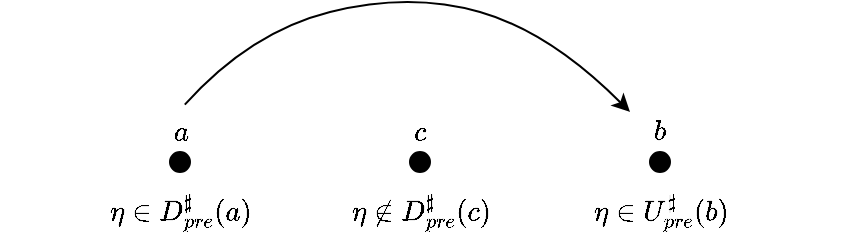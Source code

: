 <mxfile version="14.9.8" type="device"><diagram id="fkxhWFiwo8ZdZKcRF_iV" name="Page-1"><mxGraphModel dx="1422" dy="730" grid="1" gridSize="10" guides="1" tooltips="1" connect="1" arrows="1" fold="1" page="1" pageScale="1" pageWidth="827" pageHeight="1169" math="1" shadow="0"><root><mxCell id="0"/><mxCell id="1" parent="0"/><mxCell id="wl8m7VFqyXaXngQ-wY5V-1" value="" style="ellipse;whiteSpace=wrap;html=1;aspect=fixed;fillColor=#000000;" vertex="1" parent="1"><mxGeometry x="200" y="320" width="10" height="10" as="geometry"/></mxCell><mxCell id="wl8m7VFqyXaXngQ-wY5V-2" value="" style="ellipse;whiteSpace=wrap;html=1;aspect=fixed;fillColor=#000000;" vertex="1" parent="1"><mxGeometry x="320" y="320" width="10" height="10" as="geometry"/></mxCell><mxCell id="wl8m7VFqyXaXngQ-wY5V-5" value="" style="ellipse;whiteSpace=wrap;html=1;aspect=fixed;fillColor=#000000;" vertex="1" parent="1"><mxGeometry x="440" y="320" width="10" height="10" as="geometry"/></mxCell><mxCell id="wl8m7VFqyXaXngQ-wY5V-6" value="$$\eta \in D^{\sharp}_{pre}(a)$$" style="text;html=1;align=center;verticalAlign=middle;resizable=0;points=[];autosize=1;strokeColor=none;" vertex="1" parent="1"><mxGeometry x="115" y="340" width="180" height="20" as="geometry"/></mxCell><mxCell id="wl8m7VFqyXaXngQ-wY5V-7" value="$$\eta \notin D^{\sharp}_{pre}(c)$$" style="text;html=1;align=center;verticalAlign=middle;resizable=0;points=[];autosize=1;strokeColor=none;" vertex="1" parent="1"><mxGeometry x="225" y="340" width="200" height="20" as="geometry"/></mxCell><mxCell id="wl8m7VFqyXaXngQ-wY5V-8" value="$$\eta \in U^{\sharp}_{pre}(b)$$" style="text;html=1;align=center;verticalAlign=middle;resizable=0;points=[];autosize=1;strokeColor=none;" vertex="1" parent="1"><mxGeometry x="355" y="340" width="180" height="20" as="geometry"/></mxCell><mxCell id="wl8m7VFqyXaXngQ-wY5V-9" value="$$a$$" style="text;html=1;align=center;verticalAlign=middle;resizable=0;points=[];autosize=1;strokeColor=none;" vertex="1" parent="1"><mxGeometry x="180" y="300" width="50" height="20" as="geometry"/></mxCell><mxCell id="wl8m7VFqyXaXngQ-wY5V-10" value="$$b$$" style="text;html=1;align=center;verticalAlign=middle;resizable=0;points=[];autosize=1;strokeColor=none;" vertex="1" parent="1"><mxGeometry x="420" y="300" width="50" height="20" as="geometry"/></mxCell><mxCell id="wl8m7VFqyXaXngQ-wY5V-11" value="$$c$$" style="text;html=1;align=center;verticalAlign=middle;resizable=0;points=[];autosize=1;strokeColor=none;" vertex="1" parent="1"><mxGeometry x="300" y="300" width="50" height="20" as="geometry"/></mxCell><mxCell id="wl8m7VFqyXaXngQ-wY5V-12" value="" style="curved=1;endArrow=classic;html=1;exitX=0.548;exitY=-0.183;exitDx=0;exitDy=0;exitPerimeter=0;" edge="1" parent="1" source="wl8m7VFqyXaXngQ-wY5V-9"><mxGeometry width="50" height="50" relative="1" as="geometry"><mxPoint x="220" y="290" as="sourcePoint"/><mxPoint x="430" y="300" as="targetPoint"/><Array as="points"><mxPoint x="240" y="260"/><mxPoint x="320" y="240"/><mxPoint x="390" y="260"/></Array></mxGeometry></mxCell></root></mxGraphModel></diagram></mxfile>
